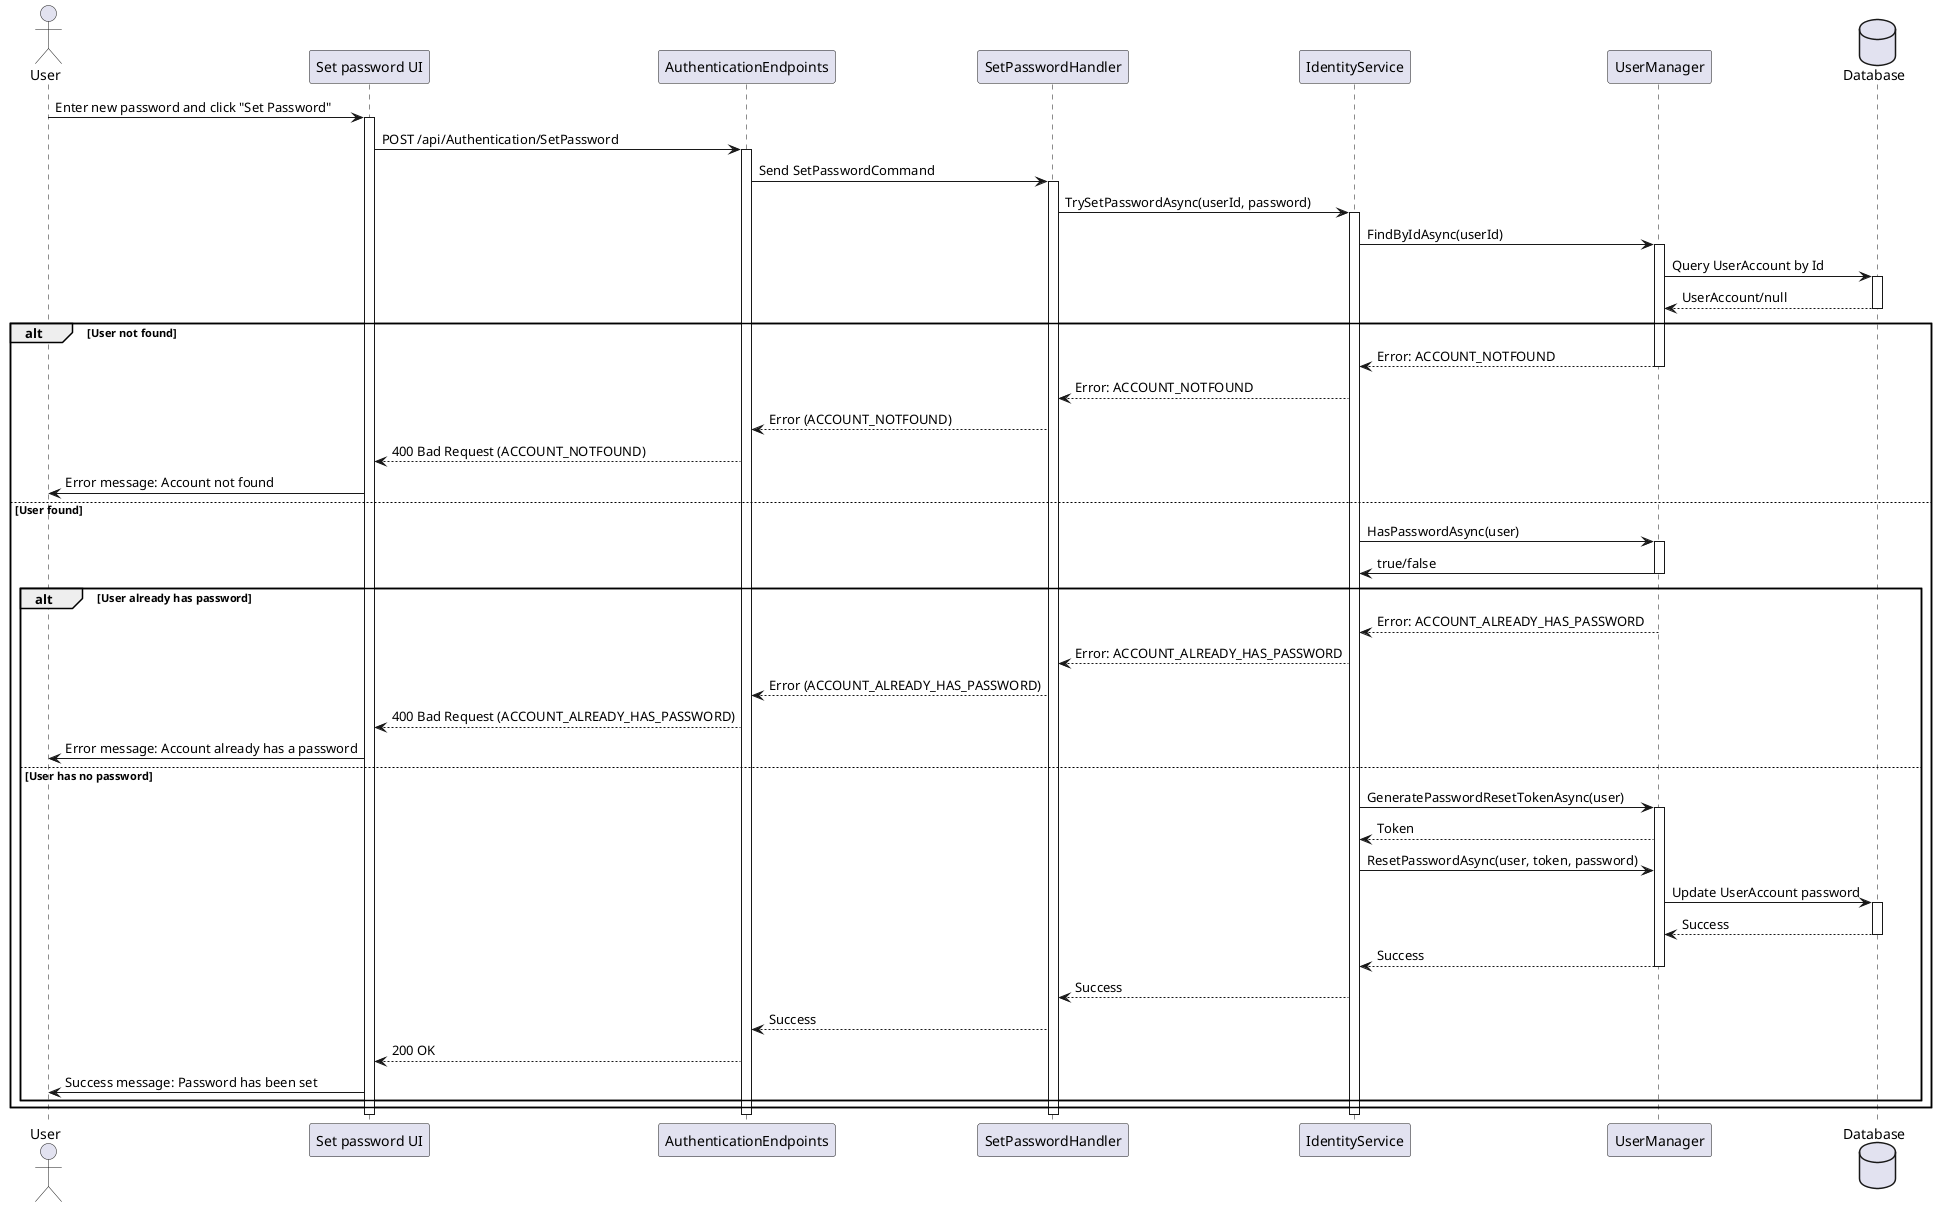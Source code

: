 @startuml
actor User
participant "Set password UI" as UI
participant AuthenticationEndpoints
participant SetPasswordHandler
participant IdentityService
participant UserManager
Database Database

User -> UI : Enter new password and click "Set Password"
activate UI
UI -> AuthenticationEndpoints : POST /api/Authentication/SetPassword
activate AuthenticationEndpoints
AuthenticationEndpoints -> SetPasswordHandler : Send SetPasswordCommand
activate SetPasswordHandler
SetPasswordHandler -> IdentityService : TrySetPasswordAsync(userId, password)
activate IdentityService
IdentityService -> UserManager : FindByIdAsync(userId)
activate UserManager
UserManager -> Database : Query UserAccount by Id
activate Database
Database --> UserManager : UserAccount/null
deactivate Database
alt User not found
    UserManager --> IdentityService : Error: ACCOUNT_NOTFOUND
    deactivate UserManager
    IdentityService --> SetPasswordHandler : Error: ACCOUNT_NOTFOUND
    SetPasswordHandler --> AuthenticationEndpoints : Error (ACCOUNT_NOTFOUND)
    AuthenticationEndpoints --> UI : 400 Bad Request (ACCOUNT_NOTFOUND)
    UI -> User : Error message: Account not found
else User found
    IdentityService -> UserManager : HasPasswordAsync(user)
    activate UserManager
    UserManager -> IdentityService: true/false
    deactivate UserManager
    alt User already has password
        UserManager --> IdentityService : Error: ACCOUNT_ALREADY_HAS_PASSWORD
        
        IdentityService --> SetPasswordHandler : Error: ACCOUNT_ALREADY_HAS_PASSWORD
        SetPasswordHandler --> AuthenticationEndpoints : Error (ACCOUNT_ALREADY_HAS_PASSWORD)
        AuthenticationEndpoints --> UI : 400 Bad Request (ACCOUNT_ALREADY_HAS_PASSWORD)
        UI -> User : Error message: Account already has a password
    else User has no password
        IdentityService -> UserManager : GeneratePasswordResetTokenAsync(user)
        activate UserManager
        UserManager --> IdentityService : Token
        IdentityService -> UserManager : ResetPasswordAsync(user, token, password)
        UserManager -> Database : Update UserAccount password
        activate Database
        Database --> UserManager : Success
        deactivate Database
        UserManager --> IdentityService : Success
        deactivate UserManager
        IdentityService --> SetPasswordHandler : Success
        SetPasswordHandler --> AuthenticationEndpoints : Success
        AuthenticationEndpoints --> UI : 200 OK
        UI -> User : Success message: Password has been set
    end
end
deactivate IdentityService
deactivate SetPasswordHandler
deactivate AuthenticationEndpoints
deactivate UI
@enduml